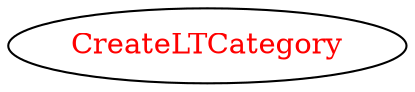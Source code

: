 digraph dependencyGraph {
 concentrate=true;
 ranksep="2.0";
 rankdir="LR"; 
 splines="ortho";
"CreateLTCategory" [fontcolor="red"];
}